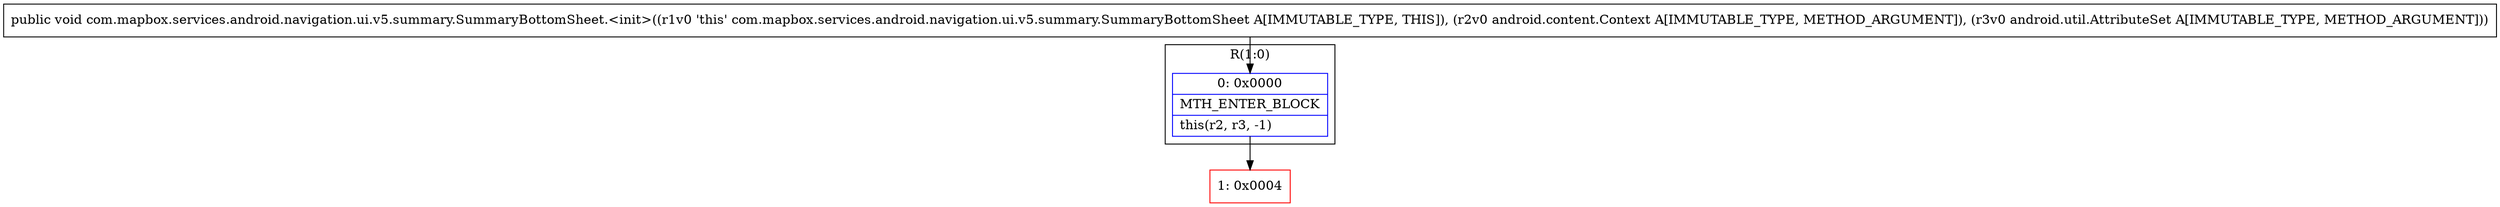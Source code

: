 digraph "CFG forcom.mapbox.services.android.navigation.ui.v5.summary.SummaryBottomSheet.\<init\>(Landroid\/content\/Context;Landroid\/util\/AttributeSet;)V" {
subgraph cluster_Region_470619697 {
label = "R(1:0)";
node [shape=record,color=blue];
Node_0 [shape=record,label="{0\:\ 0x0000|MTH_ENTER_BLOCK\l|this(r2, r3, \-1)\l}"];
}
Node_1 [shape=record,color=red,label="{1\:\ 0x0004}"];
MethodNode[shape=record,label="{public void com.mapbox.services.android.navigation.ui.v5.summary.SummaryBottomSheet.\<init\>((r1v0 'this' com.mapbox.services.android.navigation.ui.v5.summary.SummaryBottomSheet A[IMMUTABLE_TYPE, THIS]), (r2v0 android.content.Context A[IMMUTABLE_TYPE, METHOD_ARGUMENT]), (r3v0 android.util.AttributeSet A[IMMUTABLE_TYPE, METHOD_ARGUMENT])) }"];
MethodNode -> Node_0;
Node_0 -> Node_1;
}

